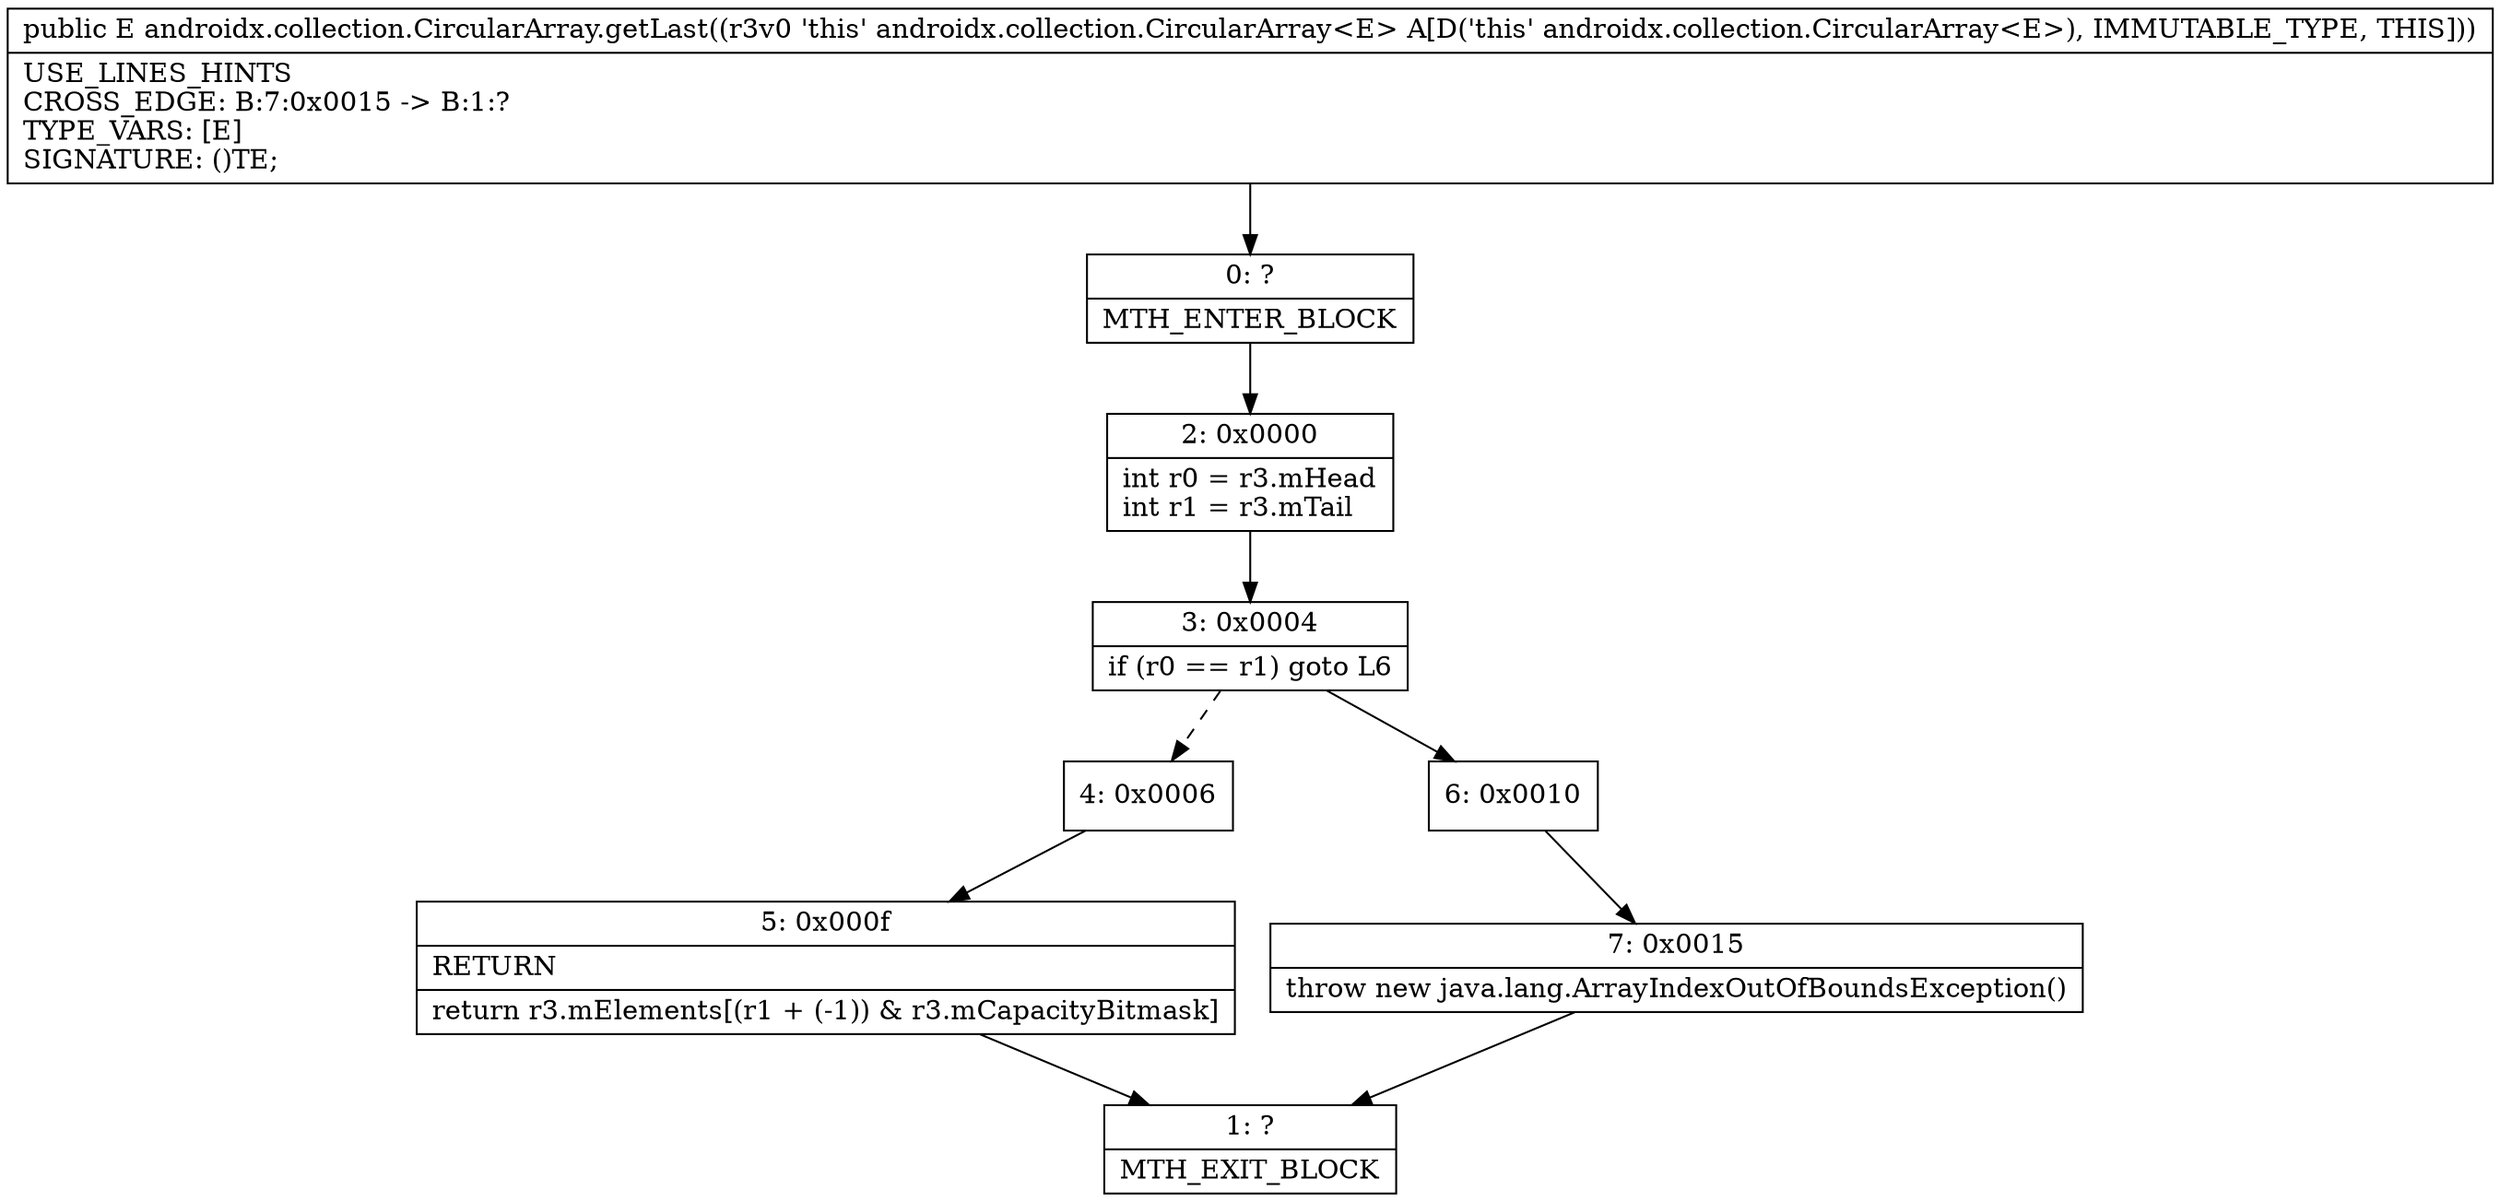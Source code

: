 digraph "CFG forandroidx.collection.CircularArray.getLast()Ljava\/lang\/Object;" {
Node_0 [shape=record,label="{0\:\ ?|MTH_ENTER_BLOCK\l}"];
Node_2 [shape=record,label="{2\:\ 0x0000|int r0 = r3.mHead\lint r1 = r3.mTail\l}"];
Node_3 [shape=record,label="{3\:\ 0x0004|if (r0 == r1) goto L6\l}"];
Node_4 [shape=record,label="{4\:\ 0x0006}"];
Node_5 [shape=record,label="{5\:\ 0x000f|RETURN\l|return r3.mElements[(r1 + (\-1)) & r3.mCapacityBitmask]\l}"];
Node_1 [shape=record,label="{1\:\ ?|MTH_EXIT_BLOCK\l}"];
Node_6 [shape=record,label="{6\:\ 0x0010}"];
Node_7 [shape=record,label="{7\:\ 0x0015|throw new java.lang.ArrayIndexOutOfBoundsException()\l}"];
MethodNode[shape=record,label="{public E androidx.collection.CircularArray.getLast((r3v0 'this' androidx.collection.CircularArray\<E\> A[D('this' androidx.collection.CircularArray\<E\>), IMMUTABLE_TYPE, THIS]))  | USE_LINES_HINTS\lCROSS_EDGE: B:7:0x0015 \-\> B:1:?\lTYPE_VARS: [E]\lSIGNATURE: ()TE;\l}"];
MethodNode -> Node_0;Node_0 -> Node_2;
Node_2 -> Node_3;
Node_3 -> Node_4[style=dashed];
Node_3 -> Node_6;
Node_4 -> Node_5;
Node_5 -> Node_1;
Node_6 -> Node_7;
Node_7 -> Node_1;
}

